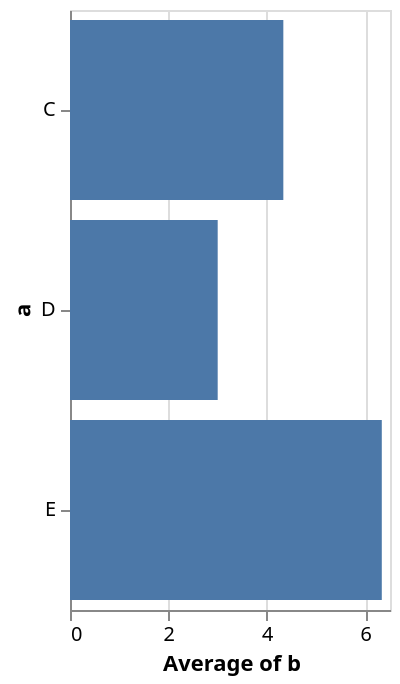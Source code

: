 {
  "$schema": "https://vega.github.io/schema/vega-lite/v5.json",
  "height": 300,
  "width": "container",
  "data": {
    "values": [
      {
        "a": "C",
        "b": 2
      },
      {
        "a": "C",
        "b": 7
      },
      {
        "a": "C",
        "b": 4
      },
      {
        "a": "D",
        "b": 1
      },
      {
        "a": "D",
        "b": 2
      },
      {
        "a": "D",
        "b": 6
      },
      {
        "a": "E",
        "b": 8
      },
      {
        "a": "E",
        "b": 4
      },
      {
        "a": "E",
        "b": 7
      }
    ]
  },
  "mark": "bar",
  "encoding": {
    "y": {
      "field": "a",
      "type": "nominal"
    },
    "x": {
      "aggregate": "average",
      "field": "b",
      "type": "quantitative",
      "axis": {
        "title": "Average of b"
      }
    }
  }
}